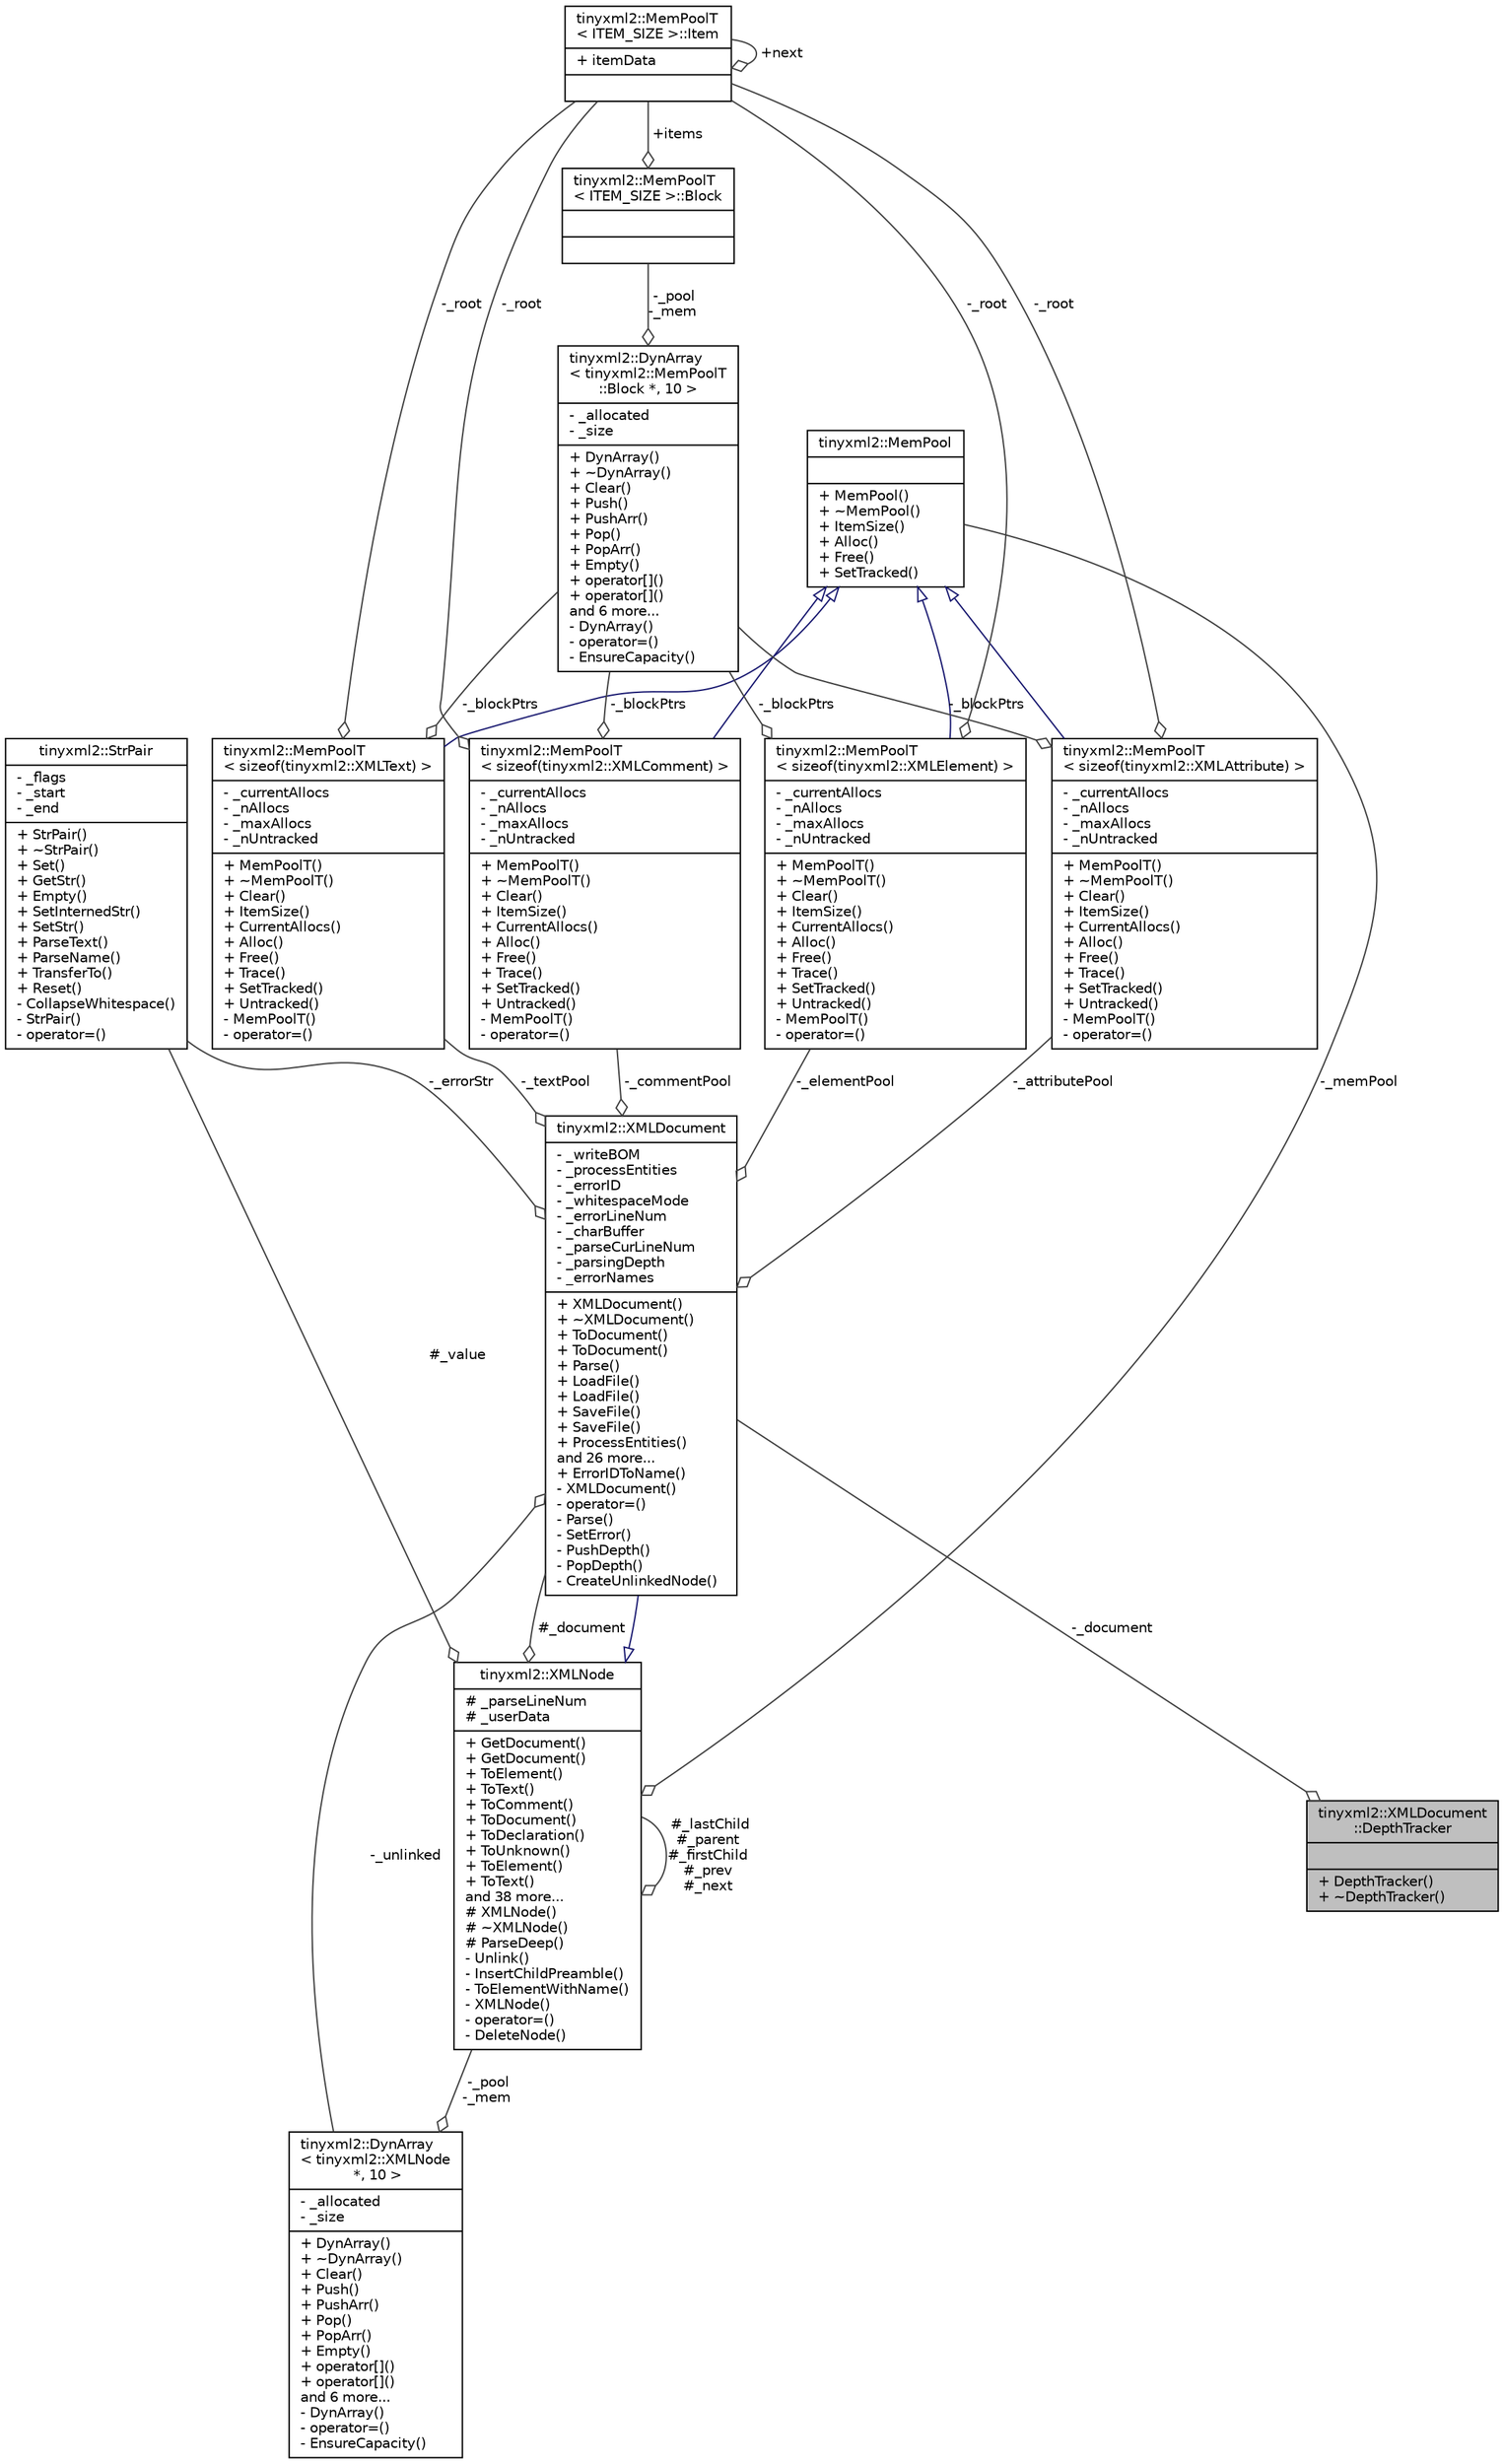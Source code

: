 digraph "tinyxml2::XMLDocument::DepthTracker"
{
 // LATEX_PDF_SIZE
  edge [fontname="Helvetica",fontsize="10",labelfontname="Helvetica",labelfontsize="10"];
  node [fontname="Helvetica",fontsize="10",shape=record];
  Node1 [label="{tinyxml2::XMLDocument\l::DepthTracker\n||+ DepthTracker()\l+ ~DepthTracker()\l}",height=0.2,width=0.4,color="black", fillcolor="grey75", style="filled", fontcolor="black",tooltip=" "];
  Node2 -> Node1 [color="grey25",fontsize="10",style="solid",label=" -_document" ,arrowhead="odiamond",fontname="Helvetica"];
  Node2 [label="{tinyxml2::XMLDocument\n|- _writeBOM\l- _processEntities\l- _errorID\l- _whitespaceMode\l- _errorLineNum\l- _charBuffer\l- _parseCurLineNum\l- _parsingDepth\l- _errorNames\l|+ XMLDocument()\l+ ~XMLDocument()\l+ ToDocument()\l+ ToDocument()\l+ Parse()\l+ LoadFile()\l+ LoadFile()\l+ SaveFile()\l+ SaveFile()\l+ ProcessEntities()\land 26 more...\l+ ErrorIDToName()\l- XMLDocument()\l- operator=()\l- Parse()\l- SetError()\l- PushDepth()\l- PopDepth()\l- CreateUnlinkedNode()\l}",height=0.2,width=0.4,color="black", fillcolor="white", style="filled",URL="$classtinyxml2_1_1_x_m_l_document.html",tooltip=" "];
  Node3 -> Node2 [dir="back",color="midnightblue",fontsize="10",style="solid",arrowtail="onormal",fontname="Helvetica"];
  Node3 [label="{tinyxml2::XMLNode\n|# _parseLineNum\l# _userData\l|+ GetDocument()\l+ GetDocument()\l+ ToElement()\l+ ToText()\l+ ToComment()\l+ ToDocument()\l+ ToDeclaration()\l+ ToUnknown()\l+ ToElement()\l+ ToText()\land 38 more...\l# XMLNode()\l# ~XMLNode()\l# ParseDeep()\l- Unlink()\l- InsertChildPreamble()\l- ToElementWithName()\l- XMLNode()\l- operator=()\l- DeleteNode()\l}",height=0.2,width=0.4,color="black", fillcolor="white", style="filled",URL="$classtinyxml2_1_1_x_m_l_node.html",tooltip=" "];
  Node2 -> Node3 [color="grey25",fontsize="10",style="solid",label=" #_document" ,arrowhead="odiamond",fontname="Helvetica"];
  Node4 -> Node3 [color="grey25",fontsize="10",style="solid",label=" #_value" ,arrowhead="odiamond",fontname="Helvetica"];
  Node4 [label="{tinyxml2::StrPair\n|- _flags\l- _start\l- _end\l|+ StrPair()\l+ ~StrPair()\l+ Set()\l+ GetStr()\l+ Empty()\l+ SetInternedStr()\l+ SetStr()\l+ ParseText()\l+ ParseName()\l+ TransferTo()\l+ Reset()\l- CollapseWhitespace()\l- StrPair()\l- operator=()\l}",height=0.2,width=0.4,color="black", fillcolor="white", style="filled",URL="$classtinyxml2_1_1_str_pair.html",tooltip=" "];
  Node5 -> Node3 [color="grey25",fontsize="10",style="solid",label=" -_memPool" ,arrowhead="odiamond",fontname="Helvetica"];
  Node5 [label="{tinyxml2::MemPool\n||+ MemPool()\l+ ~MemPool()\l+ ItemSize()\l+ Alloc()\l+ Free()\l+ SetTracked()\l}",height=0.2,width=0.4,color="black", fillcolor="white", style="filled",URL="$classtinyxml2_1_1_mem_pool.html",tooltip=" "];
  Node3 -> Node3 [color="grey25",fontsize="10",style="solid",label=" #_lastChild\n#_parent\n#_firstChild\n#_prev\n#_next" ,arrowhead="odiamond",fontname="Helvetica"];
  Node6 -> Node2 [color="grey25",fontsize="10",style="solid",label=" -_textPool" ,arrowhead="odiamond",fontname="Helvetica"];
  Node6 [label="{tinyxml2::MemPoolT\l\< sizeof(tinyxml2::XMLText) \>\n|- _currentAllocs\l- _nAllocs\l- _maxAllocs\l- _nUntracked\l|+ MemPoolT()\l+ ~MemPoolT()\l+ Clear()\l+ ItemSize()\l+ CurrentAllocs()\l+ Alloc()\l+ Free()\l+ Trace()\l+ SetTracked()\l+ Untracked()\l- MemPoolT()\l- operator=()\l}",height=0.2,width=0.4,color="black", fillcolor="white", style="filled",URL="$classtinyxml2_1_1_mem_pool_t.html",tooltip=" "];
  Node5 -> Node6 [dir="back",color="midnightblue",fontsize="10",style="solid",arrowtail="onormal",fontname="Helvetica"];
  Node7 -> Node6 [color="grey25",fontsize="10",style="solid",label=" -_blockPtrs" ,arrowhead="odiamond",fontname="Helvetica"];
  Node7 [label="{tinyxml2::DynArray\l\< tinyxml2::MemPoolT\l::Block *, 10 \>\n|- _allocated\l- _size\l|+ DynArray()\l+ ~DynArray()\l+ Clear()\l+ Push()\l+ PushArr()\l+ Pop()\l+ PopArr()\l+ Empty()\l+ operator[]()\l+ operator[]()\land 6 more...\l- DynArray()\l- operator=()\l- EnsureCapacity()\l}",height=0.2,width=0.4,color="black", fillcolor="white", style="filled",URL="$classtinyxml2_1_1_dyn_array.html",tooltip=" "];
  Node8 -> Node7 [color="grey25",fontsize="10",style="solid",label=" -_pool\n-_mem" ,arrowhead="odiamond",fontname="Helvetica"];
  Node8 [label="{tinyxml2::MemPoolT\l\< ITEM_SIZE \>::Block\n||}",height=0.2,width=0.4,color="black", fillcolor="white", style="filled",URL="$structtinyxml2_1_1_mem_pool_t_1_1_block.html",tooltip=" "];
  Node9 -> Node8 [color="grey25",fontsize="10",style="solid",label=" +items" ,arrowhead="odiamond",fontname="Helvetica"];
  Node9 [label="{tinyxml2::MemPoolT\l\< ITEM_SIZE \>::Item\n|+ itemData\l|}",height=0.2,width=0.4,color="black", fillcolor="white", style="filled",URL="$uniontinyxml2_1_1_mem_pool_t_1_1_item.html",tooltip=" "];
  Node9 -> Node9 [color="grey25",fontsize="10",style="solid",label=" +next" ,arrowhead="odiamond",fontname="Helvetica"];
  Node9 -> Node6 [color="grey25",fontsize="10",style="solid",label=" -_root" ,arrowhead="odiamond",fontname="Helvetica"];
  Node4 -> Node2 [color="grey25",fontsize="10",style="solid",label=" -_errorStr" ,arrowhead="odiamond",fontname="Helvetica"];
  Node10 -> Node2 [color="grey25",fontsize="10",style="solid",label=" -_commentPool" ,arrowhead="odiamond",fontname="Helvetica"];
  Node10 [label="{tinyxml2::MemPoolT\l\< sizeof(tinyxml2::XMLComment) \>\n|- _currentAllocs\l- _nAllocs\l- _maxAllocs\l- _nUntracked\l|+ MemPoolT()\l+ ~MemPoolT()\l+ Clear()\l+ ItemSize()\l+ CurrentAllocs()\l+ Alloc()\l+ Free()\l+ Trace()\l+ SetTracked()\l+ Untracked()\l- MemPoolT()\l- operator=()\l}",height=0.2,width=0.4,color="black", fillcolor="white", style="filled",URL="$classtinyxml2_1_1_mem_pool_t.html",tooltip=" "];
  Node5 -> Node10 [dir="back",color="midnightblue",fontsize="10",style="solid",arrowtail="onormal",fontname="Helvetica"];
  Node7 -> Node10 [color="grey25",fontsize="10",style="solid",label=" -_blockPtrs" ,arrowhead="odiamond",fontname="Helvetica"];
  Node9 -> Node10 [color="grey25",fontsize="10",style="solid",label=" -_root" ,arrowhead="odiamond",fontname="Helvetica"];
  Node11 -> Node2 [color="grey25",fontsize="10",style="solid",label=" -_unlinked" ,arrowhead="odiamond",fontname="Helvetica"];
  Node11 [label="{tinyxml2::DynArray\l\< tinyxml2::XMLNode\l *, 10 \>\n|- _allocated\l- _size\l|+ DynArray()\l+ ~DynArray()\l+ Clear()\l+ Push()\l+ PushArr()\l+ Pop()\l+ PopArr()\l+ Empty()\l+ operator[]()\l+ operator[]()\land 6 more...\l- DynArray()\l- operator=()\l- EnsureCapacity()\l}",height=0.2,width=0.4,color="black", fillcolor="white", style="filled",URL="$classtinyxml2_1_1_dyn_array.html",tooltip=" "];
  Node3 -> Node11 [color="grey25",fontsize="10",style="solid",label=" -_pool\n-_mem" ,arrowhead="odiamond",fontname="Helvetica"];
  Node12 -> Node2 [color="grey25",fontsize="10",style="solid",label=" -_elementPool" ,arrowhead="odiamond",fontname="Helvetica"];
  Node12 [label="{tinyxml2::MemPoolT\l\< sizeof(tinyxml2::XMLElement) \>\n|- _currentAllocs\l- _nAllocs\l- _maxAllocs\l- _nUntracked\l|+ MemPoolT()\l+ ~MemPoolT()\l+ Clear()\l+ ItemSize()\l+ CurrentAllocs()\l+ Alloc()\l+ Free()\l+ Trace()\l+ SetTracked()\l+ Untracked()\l- MemPoolT()\l- operator=()\l}",height=0.2,width=0.4,color="black", fillcolor="white", style="filled",URL="$classtinyxml2_1_1_mem_pool_t.html",tooltip=" "];
  Node5 -> Node12 [dir="back",color="midnightblue",fontsize="10",style="solid",arrowtail="onormal",fontname="Helvetica"];
  Node7 -> Node12 [color="grey25",fontsize="10",style="solid",label=" -_blockPtrs" ,arrowhead="odiamond",fontname="Helvetica"];
  Node9 -> Node12 [color="grey25",fontsize="10",style="solid",label=" -_root" ,arrowhead="odiamond",fontname="Helvetica"];
  Node13 -> Node2 [color="grey25",fontsize="10",style="solid",label=" -_attributePool" ,arrowhead="odiamond",fontname="Helvetica"];
  Node13 [label="{tinyxml2::MemPoolT\l\< sizeof(tinyxml2::XMLAttribute) \>\n|- _currentAllocs\l- _nAllocs\l- _maxAllocs\l- _nUntracked\l|+ MemPoolT()\l+ ~MemPoolT()\l+ Clear()\l+ ItemSize()\l+ CurrentAllocs()\l+ Alloc()\l+ Free()\l+ Trace()\l+ SetTracked()\l+ Untracked()\l- MemPoolT()\l- operator=()\l}",height=0.2,width=0.4,color="black", fillcolor="white", style="filled",URL="$classtinyxml2_1_1_mem_pool_t.html",tooltip=" "];
  Node5 -> Node13 [dir="back",color="midnightblue",fontsize="10",style="solid",arrowtail="onormal",fontname="Helvetica"];
  Node7 -> Node13 [color="grey25",fontsize="10",style="solid",label=" -_blockPtrs" ,arrowhead="odiamond",fontname="Helvetica"];
  Node9 -> Node13 [color="grey25",fontsize="10",style="solid",label=" -_root" ,arrowhead="odiamond",fontname="Helvetica"];
}
